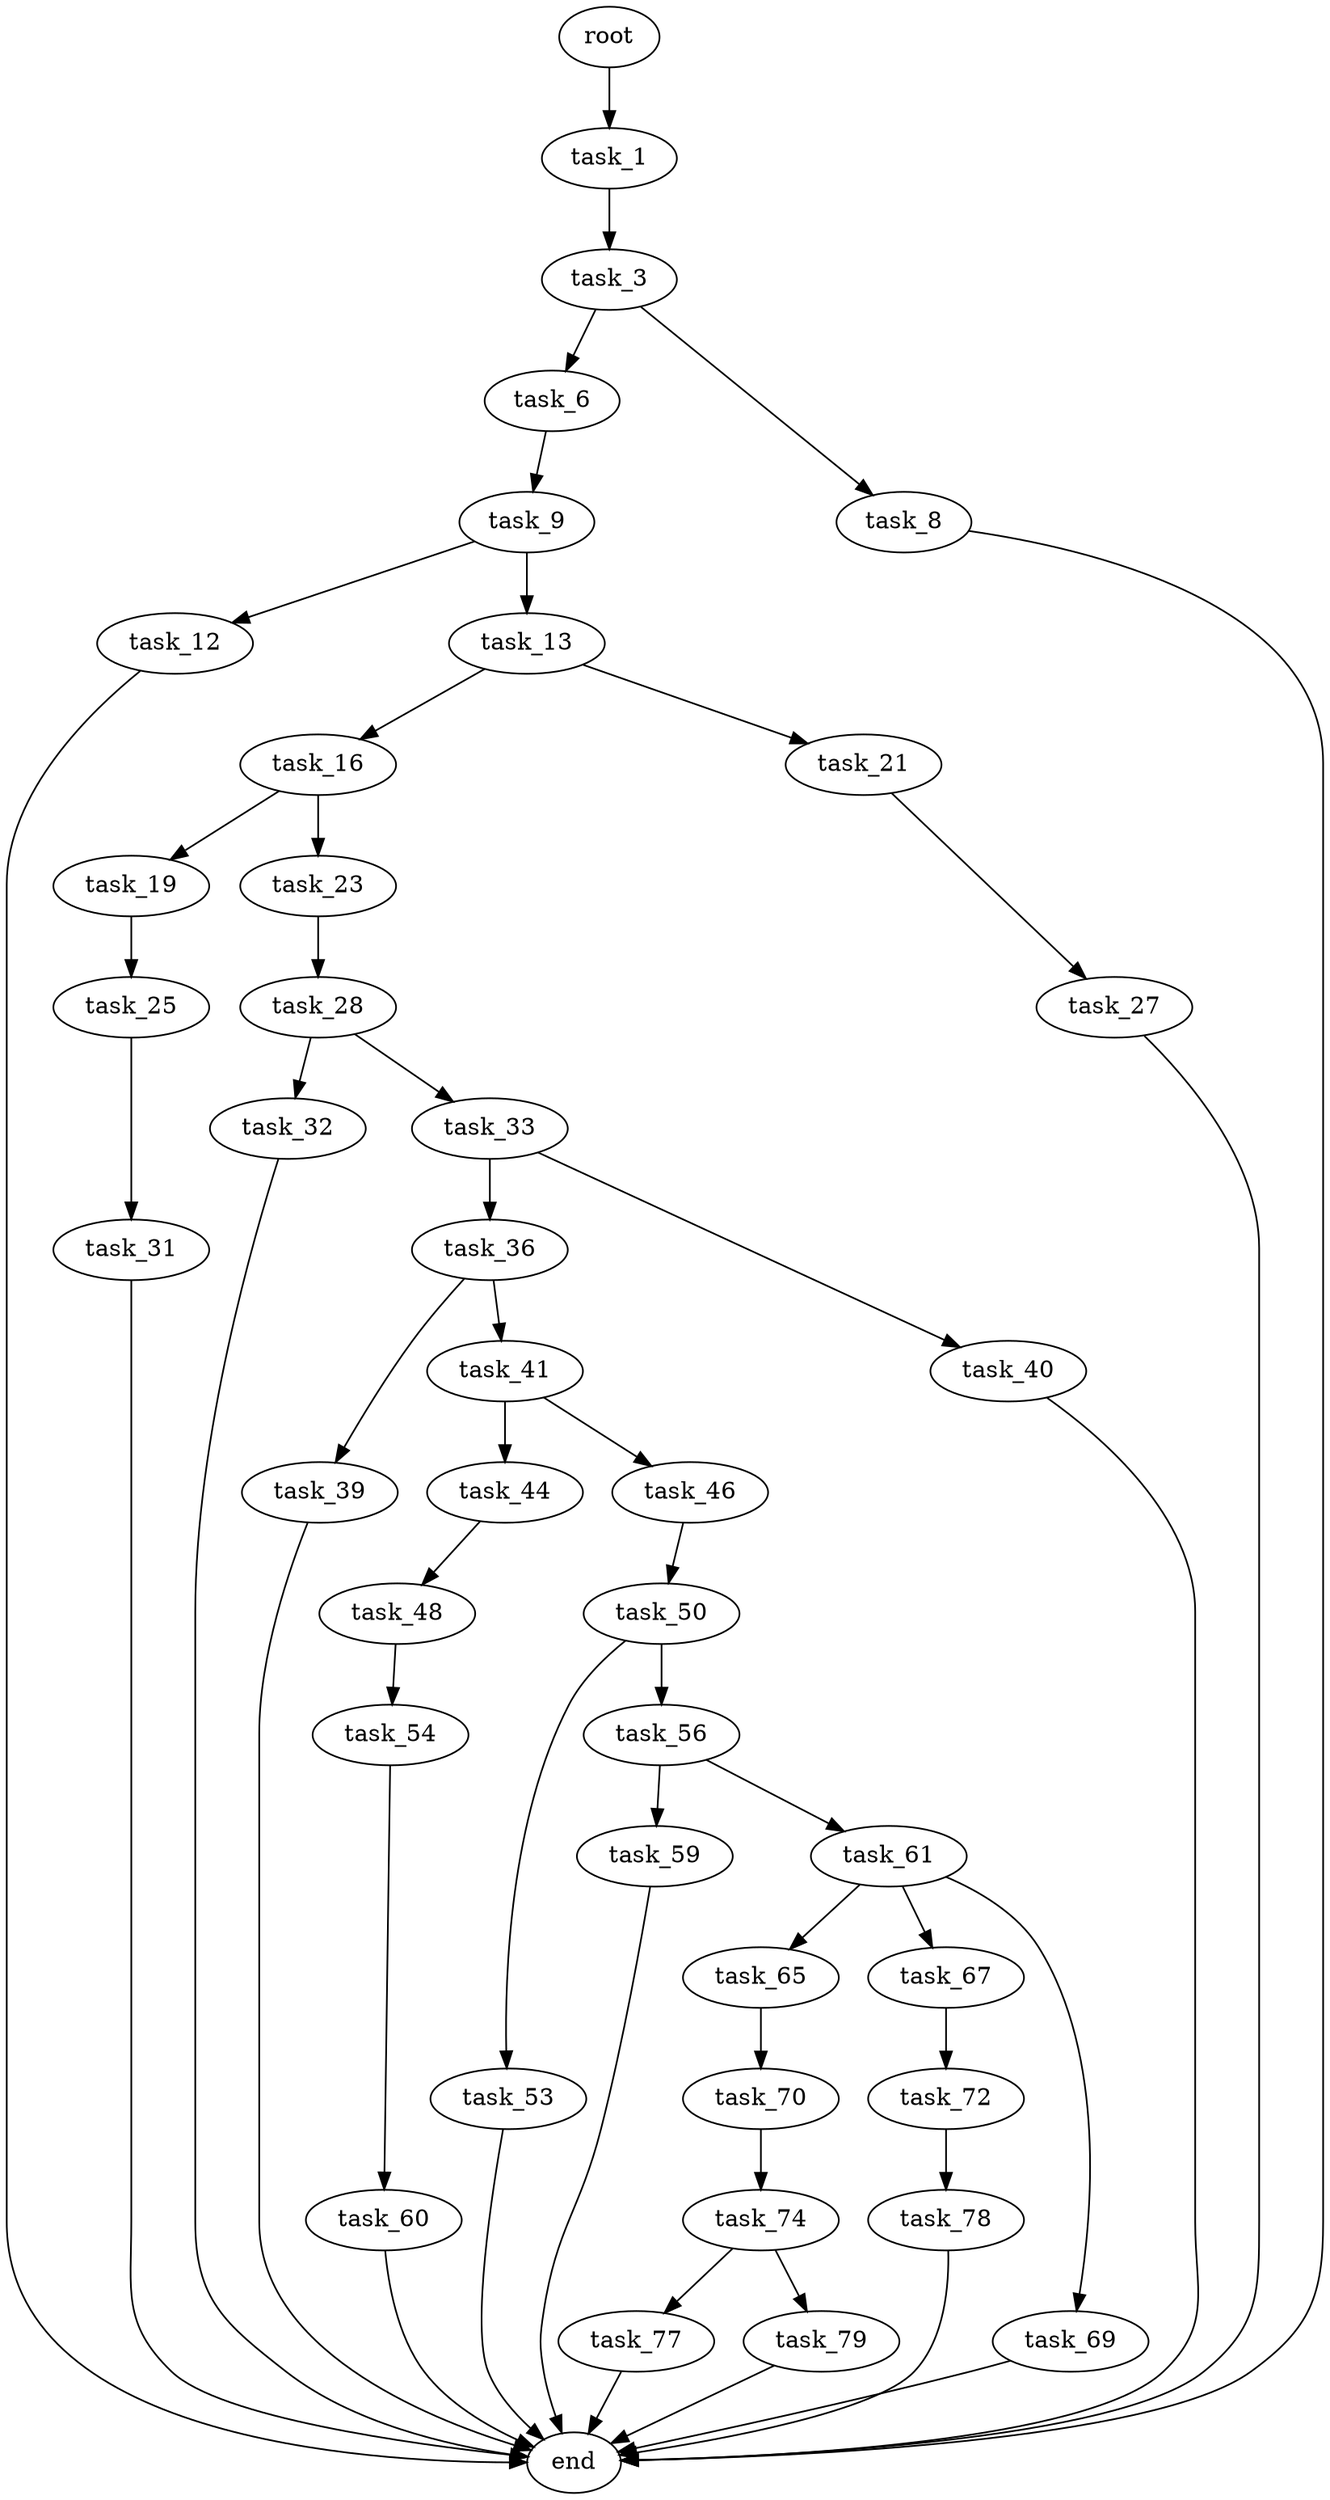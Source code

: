 digraph G {
  root [size="0.000000"];
  task_1 [size="462138653450.000000"];
  task_3 [size="459897809384.000000"];
  task_6 [size="8589934592.000000"];
  task_8 [size="748458853064.000000"];
  task_9 [size="499369488943.000000"];
  end [size="0.000000"];
  task_12 [size="899445920675.000000"];
  task_13 [size="782757789696.000000"];
  task_16 [size="9285976305.000000"];
  task_21 [size="397848331956.000000"];
  task_19 [size="938997427.000000"];
  task_23 [size="32562826304.000000"];
  task_25 [size="237721206127.000000"];
  task_27 [size="231928233984.000000"];
  task_28 [size="26449644750.000000"];
  task_31 [size="1073741824000.000000"];
  task_32 [size="1674306754.000000"];
  task_33 [size="108401527951.000000"];
  task_36 [size="10011498242.000000"];
  task_40 [size="27519571858.000000"];
  task_39 [size="1040005210285.000000"];
  task_41 [size="782757789696.000000"];
  task_44 [size="134217728000.000000"];
  task_46 [size="24212313878.000000"];
  task_48 [size="993125522.000000"];
  task_50 [size="16735824143.000000"];
  task_54 [size="549755813888.000000"];
  task_53 [size="33883480465.000000"];
  task_56 [size="368293445632.000000"];
  task_60 [size="7642221461.000000"];
  task_59 [size="3346293747.000000"];
  task_61 [size="1073741824000.000000"];
  task_65 [size="549755813888.000000"];
  task_67 [size="549755813888.000000"];
  task_69 [size="7505075360.000000"];
  task_70 [size="549755813888.000000"];
  task_72 [size="1721854614.000000"];
  task_74 [size="231928233984.000000"];
  task_78 [size="17154323442.000000"];
  task_77 [size="350144736136.000000"];
  task_79 [size="782757789696.000000"];

  root -> task_1 [size="1.000000"];
  task_1 -> task_3 [size="838860800.000000"];
  task_3 -> task_6 [size="536870912.000000"];
  task_3 -> task_8 [size="536870912.000000"];
  task_6 -> task_9 [size="33554432.000000"];
  task_8 -> end [size="1.000000"];
  task_9 -> task_12 [size="838860800.000000"];
  task_9 -> task_13 [size="838860800.000000"];
  task_12 -> end [size="1.000000"];
  task_13 -> task_16 [size="679477248.000000"];
  task_13 -> task_21 [size="679477248.000000"];
  task_16 -> task_19 [size="301989888.000000"];
  task_16 -> task_23 [size="301989888.000000"];
  task_21 -> task_27 [size="679477248.000000"];
  task_19 -> task_25 [size="33554432.000000"];
  task_23 -> task_28 [size="75497472.000000"];
  task_25 -> task_31 [size="209715200.000000"];
  task_27 -> end [size="1.000000"];
  task_28 -> task_32 [size="536870912.000000"];
  task_28 -> task_33 [size="536870912.000000"];
  task_31 -> end [size="1.000000"];
  task_32 -> end [size="1.000000"];
  task_33 -> task_36 [size="75497472.000000"];
  task_33 -> task_40 [size="75497472.000000"];
  task_36 -> task_39 [size="536870912.000000"];
  task_36 -> task_41 [size="536870912.000000"];
  task_40 -> end [size="1.000000"];
  task_39 -> end [size="1.000000"];
  task_41 -> task_44 [size="679477248.000000"];
  task_41 -> task_46 [size="679477248.000000"];
  task_44 -> task_48 [size="209715200.000000"];
  task_46 -> task_50 [size="536870912.000000"];
  task_48 -> task_54 [size="33554432.000000"];
  task_50 -> task_53 [size="679477248.000000"];
  task_50 -> task_56 [size="679477248.000000"];
  task_54 -> task_60 [size="536870912.000000"];
  task_53 -> end [size="1.000000"];
  task_56 -> task_59 [size="411041792.000000"];
  task_56 -> task_61 [size="411041792.000000"];
  task_60 -> end [size="1.000000"];
  task_59 -> end [size="1.000000"];
  task_61 -> task_65 [size="838860800.000000"];
  task_61 -> task_67 [size="838860800.000000"];
  task_61 -> task_69 [size="838860800.000000"];
  task_65 -> task_70 [size="536870912.000000"];
  task_67 -> task_72 [size="536870912.000000"];
  task_69 -> end [size="1.000000"];
  task_70 -> task_74 [size="536870912.000000"];
  task_72 -> task_78 [size="33554432.000000"];
  task_74 -> task_77 [size="301989888.000000"];
  task_74 -> task_79 [size="301989888.000000"];
  task_78 -> end [size="1.000000"];
  task_77 -> end [size="1.000000"];
  task_79 -> end [size="1.000000"];
}
